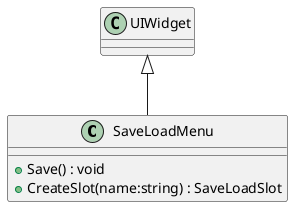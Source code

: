 @startuml
class SaveLoadMenu {
    + Save() : void
    + CreateSlot(name:string) : SaveLoadSlot
}
UIWidget <|-- SaveLoadMenu
@enduml
